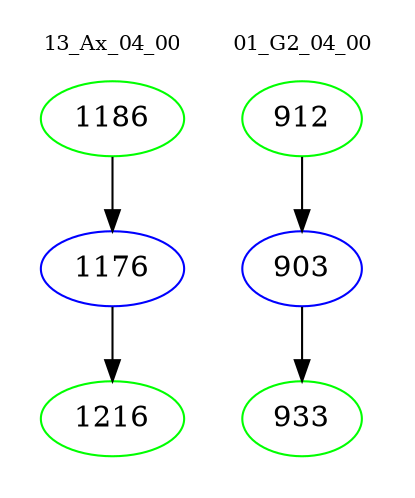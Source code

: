 digraph{
subgraph cluster_0 {
color = white
label = "13_Ax_04_00";
fontsize=10;
T0_1186 [label="1186", color="green"]
T0_1186 -> T0_1176 [color="black"]
T0_1176 [label="1176", color="blue"]
T0_1176 -> T0_1216 [color="black"]
T0_1216 [label="1216", color="green"]
}
subgraph cluster_1 {
color = white
label = "01_G2_04_00";
fontsize=10;
T1_912 [label="912", color="green"]
T1_912 -> T1_903 [color="black"]
T1_903 [label="903", color="blue"]
T1_903 -> T1_933 [color="black"]
T1_933 [label="933", color="green"]
}
}
